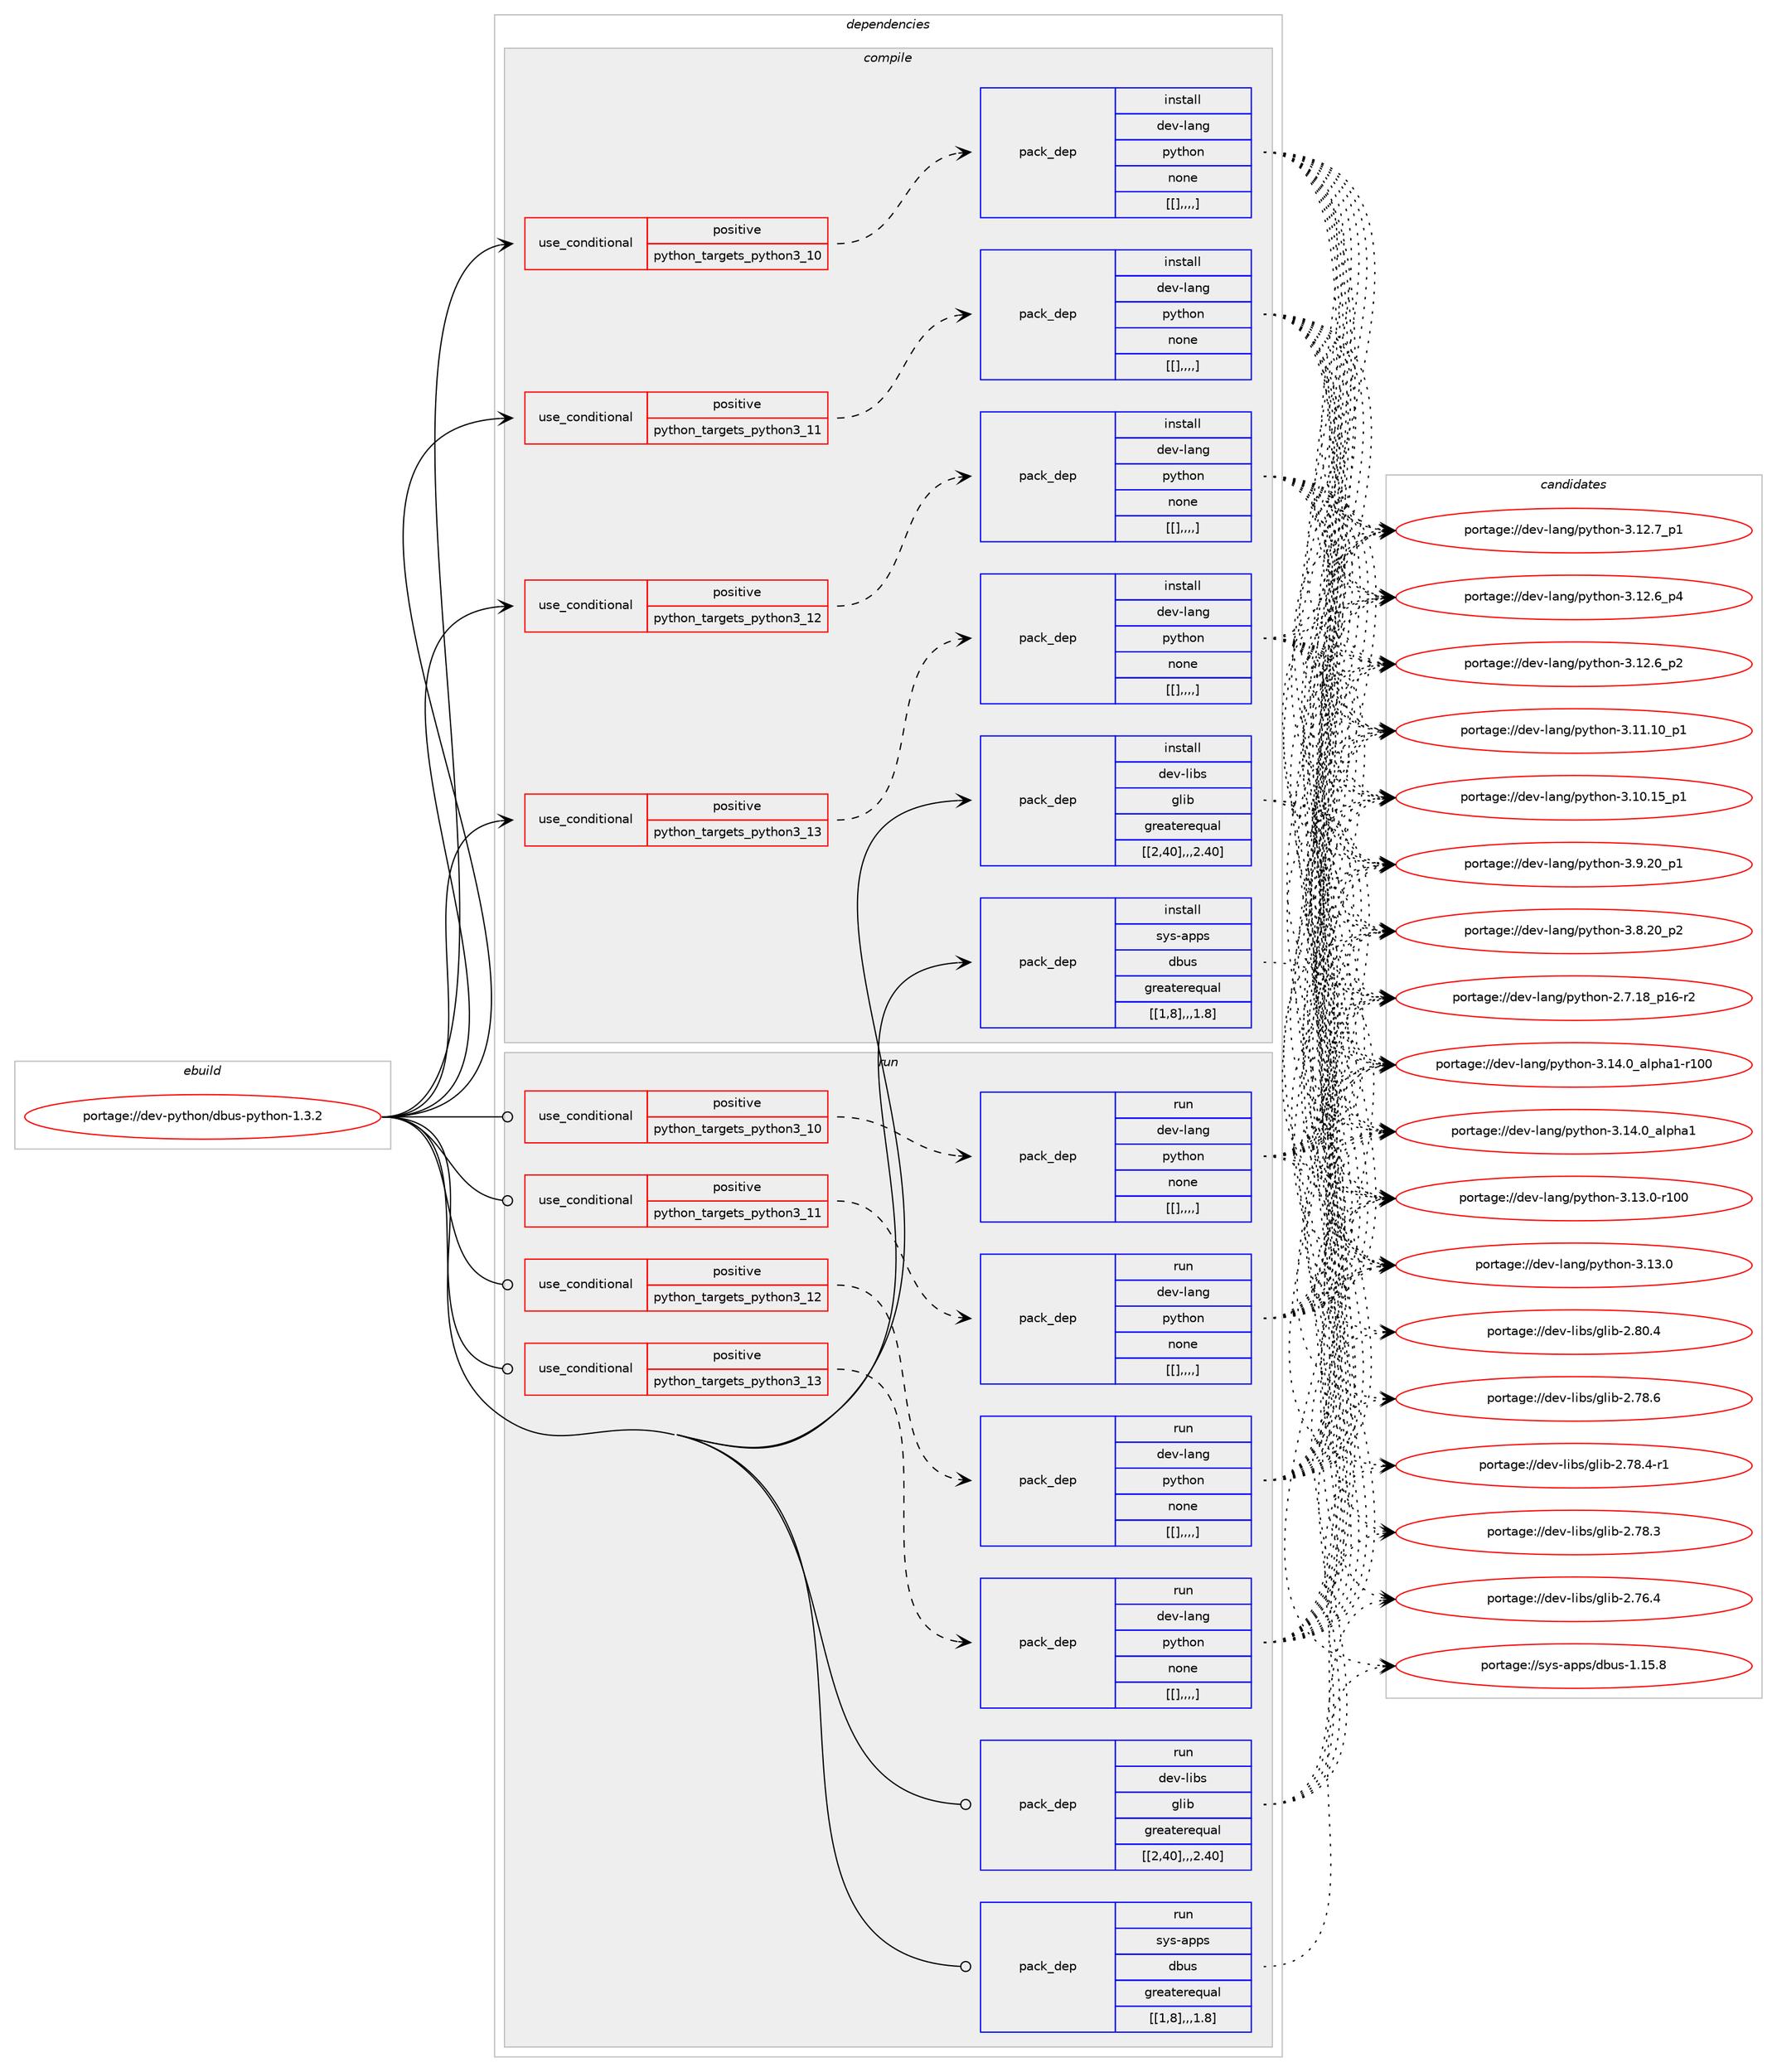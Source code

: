 digraph prolog {

# *************
# Graph options
# *************

newrank=true;
concentrate=true;
compound=true;
graph [rankdir=LR,fontname=Helvetica,fontsize=10,ranksep=1.5];#, ranksep=2.5, nodesep=0.2];
edge  [arrowhead=vee];
node  [fontname=Helvetica,fontsize=10];

# **********
# The ebuild
# **********

subgraph cluster_leftcol {
color=gray;
label=<<i>ebuild</i>>;
id [label="portage://dev-python/dbus-python-1.3.2", color=red, width=4, href="../dev-python/dbus-python-1.3.2.svg"];
}

# ****************
# The dependencies
# ****************

subgraph cluster_midcol {
color=gray;
label=<<i>dependencies</i>>;
subgraph cluster_compile {
fillcolor="#eeeeee";
style=filled;
label=<<i>compile</i>>;
subgraph cond34292 {
dependency150298 [label=<<TABLE BORDER="0" CELLBORDER="1" CELLSPACING="0" CELLPADDING="4"><TR><TD ROWSPAN="3" CELLPADDING="10">use_conditional</TD></TR><TR><TD>positive</TD></TR><TR><TD>python_targets_python3_10</TD></TR></TABLE>>, shape=none, color=red];
subgraph pack114702 {
dependency150335 [label=<<TABLE BORDER="0" CELLBORDER="1" CELLSPACING="0" CELLPADDING="4" WIDTH="220"><TR><TD ROWSPAN="6" CELLPADDING="30">pack_dep</TD></TR><TR><TD WIDTH="110">install</TD></TR><TR><TD>dev-lang</TD></TR><TR><TD>python</TD></TR><TR><TD>none</TD></TR><TR><TD>[[],,,,]</TD></TR></TABLE>>, shape=none, color=blue];
}
dependency150298:e -> dependency150335:w [weight=20,style="dashed",arrowhead="vee"];
}
id:e -> dependency150298:w [weight=20,style="solid",arrowhead="vee"];
subgraph cond34330 {
dependency150417 [label=<<TABLE BORDER="0" CELLBORDER="1" CELLSPACING="0" CELLPADDING="4"><TR><TD ROWSPAN="3" CELLPADDING="10">use_conditional</TD></TR><TR><TD>positive</TD></TR><TR><TD>python_targets_python3_11</TD></TR></TABLE>>, shape=none, color=red];
subgraph pack114767 {
dependency150437 [label=<<TABLE BORDER="0" CELLBORDER="1" CELLSPACING="0" CELLPADDING="4" WIDTH="220"><TR><TD ROWSPAN="6" CELLPADDING="30">pack_dep</TD></TR><TR><TD WIDTH="110">install</TD></TR><TR><TD>dev-lang</TD></TR><TR><TD>python</TD></TR><TR><TD>none</TD></TR><TR><TD>[[],,,,]</TD></TR></TABLE>>, shape=none, color=blue];
}
dependency150417:e -> dependency150437:w [weight=20,style="dashed",arrowhead="vee"];
}
id:e -> dependency150417:w [weight=20,style="solid",arrowhead="vee"];
subgraph cond34370 {
dependency150482 [label=<<TABLE BORDER="0" CELLBORDER="1" CELLSPACING="0" CELLPADDING="4"><TR><TD ROWSPAN="3" CELLPADDING="10">use_conditional</TD></TR><TR><TD>positive</TD></TR><TR><TD>python_targets_python3_12</TD></TR></TABLE>>, shape=none, color=red];
subgraph pack114794 {
dependency150485 [label=<<TABLE BORDER="0" CELLBORDER="1" CELLSPACING="0" CELLPADDING="4" WIDTH="220"><TR><TD ROWSPAN="6" CELLPADDING="30">pack_dep</TD></TR><TR><TD WIDTH="110">install</TD></TR><TR><TD>dev-lang</TD></TR><TR><TD>python</TD></TR><TR><TD>none</TD></TR><TR><TD>[[],,,,]</TD></TR></TABLE>>, shape=none, color=blue];
}
dependency150482:e -> dependency150485:w [weight=20,style="dashed",arrowhead="vee"];
}
id:e -> dependency150482:w [weight=20,style="solid",arrowhead="vee"];
subgraph cond34398 {
dependency150530 [label=<<TABLE BORDER="0" CELLBORDER="1" CELLSPACING="0" CELLPADDING="4"><TR><TD ROWSPAN="3" CELLPADDING="10">use_conditional</TD></TR><TR><TD>positive</TD></TR><TR><TD>python_targets_python3_13</TD></TR></TABLE>>, shape=none, color=red];
subgraph pack114869 {
dependency150622 [label=<<TABLE BORDER="0" CELLBORDER="1" CELLSPACING="0" CELLPADDING="4" WIDTH="220"><TR><TD ROWSPAN="6" CELLPADDING="30">pack_dep</TD></TR><TR><TD WIDTH="110">install</TD></TR><TR><TD>dev-lang</TD></TR><TR><TD>python</TD></TR><TR><TD>none</TD></TR><TR><TD>[[],,,,]</TD></TR></TABLE>>, shape=none, color=blue];
}
dependency150530:e -> dependency150622:w [weight=20,style="dashed",arrowhead="vee"];
}
id:e -> dependency150530:w [weight=20,style="solid",arrowhead="vee"];
subgraph pack114873 {
dependency150648 [label=<<TABLE BORDER="0" CELLBORDER="1" CELLSPACING="0" CELLPADDING="4" WIDTH="220"><TR><TD ROWSPAN="6" CELLPADDING="30">pack_dep</TD></TR><TR><TD WIDTH="110">install</TD></TR><TR><TD>dev-libs</TD></TR><TR><TD>glib</TD></TR><TR><TD>greaterequal</TD></TR><TR><TD>[[2,40],,,2.40]</TD></TR></TABLE>>, shape=none, color=blue];
}
id:e -> dependency150648:w [weight=20,style="solid",arrowhead="vee"];
subgraph pack114908 {
dependency150690 [label=<<TABLE BORDER="0" CELLBORDER="1" CELLSPACING="0" CELLPADDING="4" WIDTH="220"><TR><TD ROWSPAN="6" CELLPADDING="30">pack_dep</TD></TR><TR><TD WIDTH="110">install</TD></TR><TR><TD>sys-apps</TD></TR><TR><TD>dbus</TD></TR><TR><TD>greaterequal</TD></TR><TR><TD>[[1,8],,,1.8]</TD></TR></TABLE>>, shape=none, color=blue];
}
id:e -> dependency150690:w [weight=20,style="solid",arrowhead="vee"];
}
subgraph cluster_compileandrun {
fillcolor="#eeeeee";
style=filled;
label=<<i>compile and run</i>>;
}
subgraph cluster_run {
fillcolor="#eeeeee";
style=filled;
label=<<i>run</i>>;
subgraph cond34480 {
dependency150698 [label=<<TABLE BORDER="0" CELLBORDER="1" CELLSPACING="0" CELLPADDING="4"><TR><TD ROWSPAN="3" CELLPADDING="10">use_conditional</TD></TR><TR><TD>positive</TD></TR><TR><TD>python_targets_python3_10</TD></TR></TABLE>>, shape=none, color=red];
subgraph pack114913 {
dependency150700 [label=<<TABLE BORDER="0" CELLBORDER="1" CELLSPACING="0" CELLPADDING="4" WIDTH="220"><TR><TD ROWSPAN="6" CELLPADDING="30">pack_dep</TD></TR><TR><TD WIDTH="110">run</TD></TR><TR><TD>dev-lang</TD></TR><TR><TD>python</TD></TR><TR><TD>none</TD></TR><TR><TD>[[],,,,]</TD></TR></TABLE>>, shape=none, color=blue];
}
dependency150698:e -> dependency150700:w [weight=20,style="dashed",arrowhead="vee"];
}
id:e -> dependency150698:w [weight=20,style="solid",arrowhead="odot"];
subgraph cond34482 {
dependency150704 [label=<<TABLE BORDER="0" CELLBORDER="1" CELLSPACING="0" CELLPADDING="4"><TR><TD ROWSPAN="3" CELLPADDING="10">use_conditional</TD></TR><TR><TD>positive</TD></TR><TR><TD>python_targets_python3_11</TD></TR></TABLE>>, shape=none, color=red];
subgraph pack114925 {
dependency150726 [label=<<TABLE BORDER="0" CELLBORDER="1" CELLSPACING="0" CELLPADDING="4" WIDTH="220"><TR><TD ROWSPAN="6" CELLPADDING="30">pack_dep</TD></TR><TR><TD WIDTH="110">run</TD></TR><TR><TD>dev-lang</TD></TR><TR><TD>python</TD></TR><TR><TD>none</TD></TR><TR><TD>[[],,,,]</TD></TR></TABLE>>, shape=none, color=blue];
}
dependency150704:e -> dependency150726:w [weight=20,style="dashed",arrowhead="vee"];
}
id:e -> dependency150704:w [weight=20,style="solid",arrowhead="odot"];
subgraph cond34505 {
dependency150810 [label=<<TABLE BORDER="0" CELLBORDER="1" CELLSPACING="0" CELLPADDING="4"><TR><TD ROWSPAN="3" CELLPADDING="10">use_conditional</TD></TR><TR><TD>positive</TD></TR><TR><TD>python_targets_python3_12</TD></TR></TABLE>>, shape=none, color=red];
subgraph pack114978 {
dependency150814 [label=<<TABLE BORDER="0" CELLBORDER="1" CELLSPACING="0" CELLPADDING="4" WIDTH="220"><TR><TD ROWSPAN="6" CELLPADDING="30">pack_dep</TD></TR><TR><TD WIDTH="110">run</TD></TR><TR><TD>dev-lang</TD></TR><TR><TD>python</TD></TR><TR><TD>none</TD></TR><TR><TD>[[],,,,]</TD></TR></TABLE>>, shape=none, color=blue];
}
dependency150810:e -> dependency150814:w [weight=20,style="dashed",arrowhead="vee"];
}
id:e -> dependency150810:w [weight=20,style="solid",arrowhead="odot"];
subgraph cond34534 {
dependency150819 [label=<<TABLE BORDER="0" CELLBORDER="1" CELLSPACING="0" CELLPADDING="4"><TR><TD ROWSPAN="3" CELLPADDING="10">use_conditional</TD></TR><TR><TD>positive</TD></TR><TR><TD>python_targets_python3_13</TD></TR></TABLE>>, shape=none, color=red];
subgraph pack114982 {
dependency150859 [label=<<TABLE BORDER="0" CELLBORDER="1" CELLSPACING="0" CELLPADDING="4" WIDTH="220"><TR><TD ROWSPAN="6" CELLPADDING="30">pack_dep</TD></TR><TR><TD WIDTH="110">run</TD></TR><TR><TD>dev-lang</TD></TR><TR><TD>python</TD></TR><TR><TD>none</TD></TR><TR><TD>[[],,,,]</TD></TR></TABLE>>, shape=none, color=blue];
}
dependency150819:e -> dependency150859:w [weight=20,style="dashed",arrowhead="vee"];
}
id:e -> dependency150819:w [weight=20,style="solid",arrowhead="odot"];
subgraph pack115012 {
dependency150882 [label=<<TABLE BORDER="0" CELLBORDER="1" CELLSPACING="0" CELLPADDING="4" WIDTH="220"><TR><TD ROWSPAN="6" CELLPADDING="30">pack_dep</TD></TR><TR><TD WIDTH="110">run</TD></TR><TR><TD>dev-libs</TD></TR><TR><TD>glib</TD></TR><TR><TD>greaterequal</TD></TR><TR><TD>[[2,40],,,2.40]</TD></TR></TABLE>>, shape=none, color=blue];
}
id:e -> dependency150882:w [weight=20,style="solid",arrowhead="odot"];
subgraph pack115051 {
dependency150947 [label=<<TABLE BORDER="0" CELLBORDER="1" CELLSPACING="0" CELLPADDING="4" WIDTH="220"><TR><TD ROWSPAN="6" CELLPADDING="30">pack_dep</TD></TR><TR><TD WIDTH="110">run</TD></TR><TR><TD>sys-apps</TD></TR><TR><TD>dbus</TD></TR><TR><TD>greaterequal</TD></TR><TR><TD>[[1,8],,,1.8]</TD></TR></TABLE>>, shape=none, color=blue];
}
id:e -> dependency150947:w [weight=20,style="solid",arrowhead="odot"];
}
}

# **************
# The candidates
# **************

subgraph cluster_choices {
rank=same;
color=gray;
label=<<i>candidates</i>>;

subgraph choice114851 {
color=black;
nodesep=1;
choice100101118451089711010347112121116104111110455146495246489597108112104974945114494848 [label="portage://dev-lang/python-3.14.0_alpha1-r100", color=red, width=4,href="../dev-lang/python-3.14.0_alpha1-r100.svg"];
choice1001011184510897110103471121211161041111104551464952464895971081121049749 [label="portage://dev-lang/python-3.14.0_alpha1", color=red, width=4,href="../dev-lang/python-3.14.0_alpha1.svg"];
choice1001011184510897110103471121211161041111104551464951464845114494848 [label="portage://dev-lang/python-3.13.0-r100", color=red, width=4,href="../dev-lang/python-3.13.0-r100.svg"];
choice10010111845108971101034711212111610411111045514649514648 [label="portage://dev-lang/python-3.13.0", color=red, width=4,href="../dev-lang/python-3.13.0.svg"];
choice100101118451089711010347112121116104111110455146495046559511249 [label="portage://dev-lang/python-3.12.7_p1", color=red, width=4,href="../dev-lang/python-3.12.7_p1.svg"];
choice100101118451089711010347112121116104111110455146495046549511252 [label="portage://dev-lang/python-3.12.6_p4", color=red, width=4,href="../dev-lang/python-3.12.6_p4.svg"];
choice100101118451089711010347112121116104111110455146495046549511250 [label="portage://dev-lang/python-3.12.6_p2", color=red, width=4,href="../dev-lang/python-3.12.6_p2.svg"];
choice10010111845108971101034711212111610411111045514649494649489511249 [label="portage://dev-lang/python-3.11.10_p1", color=red, width=4,href="../dev-lang/python-3.11.10_p1.svg"];
choice10010111845108971101034711212111610411111045514649484649539511249 [label="portage://dev-lang/python-3.10.15_p1", color=red, width=4,href="../dev-lang/python-3.10.15_p1.svg"];
choice100101118451089711010347112121116104111110455146574650489511249 [label="portage://dev-lang/python-3.9.20_p1", color=red, width=4,href="../dev-lang/python-3.9.20_p1.svg"];
choice100101118451089711010347112121116104111110455146564650489511250 [label="portage://dev-lang/python-3.8.20_p2", color=red, width=4,href="../dev-lang/python-3.8.20_p2.svg"];
choice100101118451089711010347112121116104111110455046554649569511249544511450 [label="portage://dev-lang/python-2.7.18_p16-r2", color=red, width=4,href="../dev-lang/python-2.7.18_p16-r2.svg"];
dependency150335:e -> choice100101118451089711010347112121116104111110455146495246489597108112104974945114494848:w [style=dotted,weight="100"];
dependency150335:e -> choice1001011184510897110103471121211161041111104551464952464895971081121049749:w [style=dotted,weight="100"];
dependency150335:e -> choice1001011184510897110103471121211161041111104551464951464845114494848:w [style=dotted,weight="100"];
dependency150335:e -> choice10010111845108971101034711212111610411111045514649514648:w [style=dotted,weight="100"];
dependency150335:e -> choice100101118451089711010347112121116104111110455146495046559511249:w [style=dotted,weight="100"];
dependency150335:e -> choice100101118451089711010347112121116104111110455146495046549511252:w [style=dotted,weight="100"];
dependency150335:e -> choice100101118451089711010347112121116104111110455146495046549511250:w [style=dotted,weight="100"];
dependency150335:e -> choice10010111845108971101034711212111610411111045514649494649489511249:w [style=dotted,weight="100"];
dependency150335:e -> choice10010111845108971101034711212111610411111045514649484649539511249:w [style=dotted,weight="100"];
dependency150335:e -> choice100101118451089711010347112121116104111110455146574650489511249:w [style=dotted,weight="100"];
dependency150335:e -> choice100101118451089711010347112121116104111110455146564650489511250:w [style=dotted,weight="100"];
dependency150335:e -> choice100101118451089711010347112121116104111110455046554649569511249544511450:w [style=dotted,weight="100"];
}
subgraph choice114861 {
color=black;
nodesep=1;
choice100101118451089711010347112121116104111110455146495246489597108112104974945114494848 [label="portage://dev-lang/python-3.14.0_alpha1-r100", color=red, width=4,href="../dev-lang/python-3.14.0_alpha1-r100.svg"];
choice1001011184510897110103471121211161041111104551464952464895971081121049749 [label="portage://dev-lang/python-3.14.0_alpha1", color=red, width=4,href="../dev-lang/python-3.14.0_alpha1.svg"];
choice1001011184510897110103471121211161041111104551464951464845114494848 [label="portage://dev-lang/python-3.13.0-r100", color=red, width=4,href="../dev-lang/python-3.13.0-r100.svg"];
choice10010111845108971101034711212111610411111045514649514648 [label="portage://dev-lang/python-3.13.0", color=red, width=4,href="../dev-lang/python-3.13.0.svg"];
choice100101118451089711010347112121116104111110455146495046559511249 [label="portage://dev-lang/python-3.12.7_p1", color=red, width=4,href="../dev-lang/python-3.12.7_p1.svg"];
choice100101118451089711010347112121116104111110455146495046549511252 [label="portage://dev-lang/python-3.12.6_p4", color=red, width=4,href="../dev-lang/python-3.12.6_p4.svg"];
choice100101118451089711010347112121116104111110455146495046549511250 [label="portage://dev-lang/python-3.12.6_p2", color=red, width=4,href="../dev-lang/python-3.12.6_p2.svg"];
choice10010111845108971101034711212111610411111045514649494649489511249 [label="portage://dev-lang/python-3.11.10_p1", color=red, width=4,href="../dev-lang/python-3.11.10_p1.svg"];
choice10010111845108971101034711212111610411111045514649484649539511249 [label="portage://dev-lang/python-3.10.15_p1", color=red, width=4,href="../dev-lang/python-3.10.15_p1.svg"];
choice100101118451089711010347112121116104111110455146574650489511249 [label="portage://dev-lang/python-3.9.20_p1", color=red, width=4,href="../dev-lang/python-3.9.20_p1.svg"];
choice100101118451089711010347112121116104111110455146564650489511250 [label="portage://dev-lang/python-3.8.20_p2", color=red, width=4,href="../dev-lang/python-3.8.20_p2.svg"];
choice100101118451089711010347112121116104111110455046554649569511249544511450 [label="portage://dev-lang/python-2.7.18_p16-r2", color=red, width=4,href="../dev-lang/python-2.7.18_p16-r2.svg"];
dependency150437:e -> choice100101118451089711010347112121116104111110455146495246489597108112104974945114494848:w [style=dotted,weight="100"];
dependency150437:e -> choice1001011184510897110103471121211161041111104551464952464895971081121049749:w [style=dotted,weight="100"];
dependency150437:e -> choice1001011184510897110103471121211161041111104551464951464845114494848:w [style=dotted,weight="100"];
dependency150437:e -> choice10010111845108971101034711212111610411111045514649514648:w [style=dotted,weight="100"];
dependency150437:e -> choice100101118451089711010347112121116104111110455146495046559511249:w [style=dotted,weight="100"];
dependency150437:e -> choice100101118451089711010347112121116104111110455146495046549511252:w [style=dotted,weight="100"];
dependency150437:e -> choice100101118451089711010347112121116104111110455146495046549511250:w [style=dotted,weight="100"];
dependency150437:e -> choice10010111845108971101034711212111610411111045514649494649489511249:w [style=dotted,weight="100"];
dependency150437:e -> choice10010111845108971101034711212111610411111045514649484649539511249:w [style=dotted,weight="100"];
dependency150437:e -> choice100101118451089711010347112121116104111110455146574650489511249:w [style=dotted,weight="100"];
dependency150437:e -> choice100101118451089711010347112121116104111110455146564650489511250:w [style=dotted,weight="100"];
dependency150437:e -> choice100101118451089711010347112121116104111110455046554649569511249544511450:w [style=dotted,weight="100"];
}
subgraph choice114871 {
color=black;
nodesep=1;
choice100101118451089711010347112121116104111110455146495246489597108112104974945114494848 [label="portage://dev-lang/python-3.14.0_alpha1-r100", color=red, width=4,href="../dev-lang/python-3.14.0_alpha1-r100.svg"];
choice1001011184510897110103471121211161041111104551464952464895971081121049749 [label="portage://dev-lang/python-3.14.0_alpha1", color=red, width=4,href="../dev-lang/python-3.14.0_alpha1.svg"];
choice1001011184510897110103471121211161041111104551464951464845114494848 [label="portage://dev-lang/python-3.13.0-r100", color=red, width=4,href="../dev-lang/python-3.13.0-r100.svg"];
choice10010111845108971101034711212111610411111045514649514648 [label="portage://dev-lang/python-3.13.0", color=red, width=4,href="../dev-lang/python-3.13.0.svg"];
choice100101118451089711010347112121116104111110455146495046559511249 [label="portage://dev-lang/python-3.12.7_p1", color=red, width=4,href="../dev-lang/python-3.12.7_p1.svg"];
choice100101118451089711010347112121116104111110455146495046549511252 [label="portage://dev-lang/python-3.12.6_p4", color=red, width=4,href="../dev-lang/python-3.12.6_p4.svg"];
choice100101118451089711010347112121116104111110455146495046549511250 [label="portage://dev-lang/python-3.12.6_p2", color=red, width=4,href="../dev-lang/python-3.12.6_p2.svg"];
choice10010111845108971101034711212111610411111045514649494649489511249 [label="portage://dev-lang/python-3.11.10_p1", color=red, width=4,href="../dev-lang/python-3.11.10_p1.svg"];
choice10010111845108971101034711212111610411111045514649484649539511249 [label="portage://dev-lang/python-3.10.15_p1", color=red, width=4,href="../dev-lang/python-3.10.15_p1.svg"];
choice100101118451089711010347112121116104111110455146574650489511249 [label="portage://dev-lang/python-3.9.20_p1", color=red, width=4,href="../dev-lang/python-3.9.20_p1.svg"];
choice100101118451089711010347112121116104111110455146564650489511250 [label="portage://dev-lang/python-3.8.20_p2", color=red, width=4,href="../dev-lang/python-3.8.20_p2.svg"];
choice100101118451089711010347112121116104111110455046554649569511249544511450 [label="portage://dev-lang/python-2.7.18_p16-r2", color=red, width=4,href="../dev-lang/python-2.7.18_p16-r2.svg"];
dependency150485:e -> choice100101118451089711010347112121116104111110455146495246489597108112104974945114494848:w [style=dotted,weight="100"];
dependency150485:e -> choice1001011184510897110103471121211161041111104551464952464895971081121049749:w [style=dotted,weight="100"];
dependency150485:e -> choice1001011184510897110103471121211161041111104551464951464845114494848:w [style=dotted,weight="100"];
dependency150485:e -> choice10010111845108971101034711212111610411111045514649514648:w [style=dotted,weight="100"];
dependency150485:e -> choice100101118451089711010347112121116104111110455146495046559511249:w [style=dotted,weight="100"];
dependency150485:e -> choice100101118451089711010347112121116104111110455146495046549511252:w [style=dotted,weight="100"];
dependency150485:e -> choice100101118451089711010347112121116104111110455146495046549511250:w [style=dotted,weight="100"];
dependency150485:e -> choice10010111845108971101034711212111610411111045514649494649489511249:w [style=dotted,weight="100"];
dependency150485:e -> choice10010111845108971101034711212111610411111045514649484649539511249:w [style=dotted,weight="100"];
dependency150485:e -> choice100101118451089711010347112121116104111110455146574650489511249:w [style=dotted,weight="100"];
dependency150485:e -> choice100101118451089711010347112121116104111110455146564650489511250:w [style=dotted,weight="100"];
dependency150485:e -> choice100101118451089711010347112121116104111110455046554649569511249544511450:w [style=dotted,weight="100"];
}
subgraph choice114901 {
color=black;
nodesep=1;
choice100101118451089711010347112121116104111110455146495246489597108112104974945114494848 [label="portage://dev-lang/python-3.14.0_alpha1-r100", color=red, width=4,href="../dev-lang/python-3.14.0_alpha1-r100.svg"];
choice1001011184510897110103471121211161041111104551464952464895971081121049749 [label="portage://dev-lang/python-3.14.0_alpha1", color=red, width=4,href="../dev-lang/python-3.14.0_alpha1.svg"];
choice1001011184510897110103471121211161041111104551464951464845114494848 [label="portage://dev-lang/python-3.13.0-r100", color=red, width=4,href="../dev-lang/python-3.13.0-r100.svg"];
choice10010111845108971101034711212111610411111045514649514648 [label="portage://dev-lang/python-3.13.0", color=red, width=4,href="../dev-lang/python-3.13.0.svg"];
choice100101118451089711010347112121116104111110455146495046559511249 [label="portage://dev-lang/python-3.12.7_p1", color=red, width=4,href="../dev-lang/python-3.12.7_p1.svg"];
choice100101118451089711010347112121116104111110455146495046549511252 [label="portage://dev-lang/python-3.12.6_p4", color=red, width=4,href="../dev-lang/python-3.12.6_p4.svg"];
choice100101118451089711010347112121116104111110455146495046549511250 [label="portage://dev-lang/python-3.12.6_p2", color=red, width=4,href="../dev-lang/python-3.12.6_p2.svg"];
choice10010111845108971101034711212111610411111045514649494649489511249 [label="portage://dev-lang/python-3.11.10_p1", color=red, width=4,href="../dev-lang/python-3.11.10_p1.svg"];
choice10010111845108971101034711212111610411111045514649484649539511249 [label="portage://dev-lang/python-3.10.15_p1", color=red, width=4,href="../dev-lang/python-3.10.15_p1.svg"];
choice100101118451089711010347112121116104111110455146574650489511249 [label="portage://dev-lang/python-3.9.20_p1", color=red, width=4,href="../dev-lang/python-3.9.20_p1.svg"];
choice100101118451089711010347112121116104111110455146564650489511250 [label="portage://dev-lang/python-3.8.20_p2", color=red, width=4,href="../dev-lang/python-3.8.20_p2.svg"];
choice100101118451089711010347112121116104111110455046554649569511249544511450 [label="portage://dev-lang/python-2.7.18_p16-r2", color=red, width=4,href="../dev-lang/python-2.7.18_p16-r2.svg"];
dependency150622:e -> choice100101118451089711010347112121116104111110455146495246489597108112104974945114494848:w [style=dotted,weight="100"];
dependency150622:e -> choice1001011184510897110103471121211161041111104551464952464895971081121049749:w [style=dotted,weight="100"];
dependency150622:e -> choice1001011184510897110103471121211161041111104551464951464845114494848:w [style=dotted,weight="100"];
dependency150622:e -> choice10010111845108971101034711212111610411111045514649514648:w [style=dotted,weight="100"];
dependency150622:e -> choice100101118451089711010347112121116104111110455146495046559511249:w [style=dotted,weight="100"];
dependency150622:e -> choice100101118451089711010347112121116104111110455146495046549511252:w [style=dotted,weight="100"];
dependency150622:e -> choice100101118451089711010347112121116104111110455146495046549511250:w [style=dotted,weight="100"];
dependency150622:e -> choice10010111845108971101034711212111610411111045514649494649489511249:w [style=dotted,weight="100"];
dependency150622:e -> choice10010111845108971101034711212111610411111045514649484649539511249:w [style=dotted,weight="100"];
dependency150622:e -> choice100101118451089711010347112121116104111110455146574650489511249:w [style=dotted,weight="100"];
dependency150622:e -> choice100101118451089711010347112121116104111110455146564650489511250:w [style=dotted,weight="100"];
dependency150622:e -> choice100101118451089711010347112121116104111110455046554649569511249544511450:w [style=dotted,weight="100"];
}
subgraph choice114921 {
color=black;
nodesep=1;
choice1001011184510810598115471031081059845504656484652 [label="portage://dev-libs/glib-2.80.4", color=red, width=4,href="../dev-libs/glib-2.80.4.svg"];
choice1001011184510810598115471031081059845504655564654 [label="portage://dev-libs/glib-2.78.6", color=red, width=4,href="../dev-libs/glib-2.78.6.svg"];
choice10010111845108105981154710310810598455046555646524511449 [label="portage://dev-libs/glib-2.78.4-r1", color=red, width=4,href="../dev-libs/glib-2.78.4-r1.svg"];
choice1001011184510810598115471031081059845504655564651 [label="portage://dev-libs/glib-2.78.3", color=red, width=4,href="../dev-libs/glib-2.78.3.svg"];
choice1001011184510810598115471031081059845504655544652 [label="portage://dev-libs/glib-2.76.4", color=red, width=4,href="../dev-libs/glib-2.76.4.svg"];
dependency150648:e -> choice1001011184510810598115471031081059845504656484652:w [style=dotted,weight="100"];
dependency150648:e -> choice1001011184510810598115471031081059845504655564654:w [style=dotted,weight="100"];
dependency150648:e -> choice10010111845108105981154710310810598455046555646524511449:w [style=dotted,weight="100"];
dependency150648:e -> choice1001011184510810598115471031081059845504655564651:w [style=dotted,weight="100"];
dependency150648:e -> choice1001011184510810598115471031081059845504655544652:w [style=dotted,weight="100"];
}
subgraph choice114943 {
color=black;
nodesep=1;
choice1151211154597112112115471009811711545494649534656 [label="portage://sys-apps/dbus-1.15.8", color=red, width=4,href="../sys-apps/dbus-1.15.8.svg"];
dependency150690:e -> choice1151211154597112112115471009811711545494649534656:w [style=dotted,weight="100"];
}
subgraph choice114957 {
color=black;
nodesep=1;
choice100101118451089711010347112121116104111110455146495246489597108112104974945114494848 [label="portage://dev-lang/python-3.14.0_alpha1-r100", color=red, width=4,href="../dev-lang/python-3.14.0_alpha1-r100.svg"];
choice1001011184510897110103471121211161041111104551464952464895971081121049749 [label="portage://dev-lang/python-3.14.0_alpha1", color=red, width=4,href="../dev-lang/python-3.14.0_alpha1.svg"];
choice1001011184510897110103471121211161041111104551464951464845114494848 [label="portage://dev-lang/python-3.13.0-r100", color=red, width=4,href="../dev-lang/python-3.13.0-r100.svg"];
choice10010111845108971101034711212111610411111045514649514648 [label="portage://dev-lang/python-3.13.0", color=red, width=4,href="../dev-lang/python-3.13.0.svg"];
choice100101118451089711010347112121116104111110455146495046559511249 [label="portage://dev-lang/python-3.12.7_p1", color=red, width=4,href="../dev-lang/python-3.12.7_p1.svg"];
choice100101118451089711010347112121116104111110455146495046549511252 [label="portage://dev-lang/python-3.12.6_p4", color=red, width=4,href="../dev-lang/python-3.12.6_p4.svg"];
choice100101118451089711010347112121116104111110455146495046549511250 [label="portage://dev-lang/python-3.12.6_p2", color=red, width=4,href="../dev-lang/python-3.12.6_p2.svg"];
choice10010111845108971101034711212111610411111045514649494649489511249 [label="portage://dev-lang/python-3.11.10_p1", color=red, width=4,href="../dev-lang/python-3.11.10_p1.svg"];
choice10010111845108971101034711212111610411111045514649484649539511249 [label="portage://dev-lang/python-3.10.15_p1", color=red, width=4,href="../dev-lang/python-3.10.15_p1.svg"];
choice100101118451089711010347112121116104111110455146574650489511249 [label="portage://dev-lang/python-3.9.20_p1", color=red, width=4,href="../dev-lang/python-3.9.20_p1.svg"];
choice100101118451089711010347112121116104111110455146564650489511250 [label="portage://dev-lang/python-3.8.20_p2", color=red, width=4,href="../dev-lang/python-3.8.20_p2.svg"];
choice100101118451089711010347112121116104111110455046554649569511249544511450 [label="portage://dev-lang/python-2.7.18_p16-r2", color=red, width=4,href="../dev-lang/python-2.7.18_p16-r2.svg"];
dependency150700:e -> choice100101118451089711010347112121116104111110455146495246489597108112104974945114494848:w [style=dotted,weight="100"];
dependency150700:e -> choice1001011184510897110103471121211161041111104551464952464895971081121049749:w [style=dotted,weight="100"];
dependency150700:e -> choice1001011184510897110103471121211161041111104551464951464845114494848:w [style=dotted,weight="100"];
dependency150700:e -> choice10010111845108971101034711212111610411111045514649514648:w [style=dotted,weight="100"];
dependency150700:e -> choice100101118451089711010347112121116104111110455146495046559511249:w [style=dotted,weight="100"];
dependency150700:e -> choice100101118451089711010347112121116104111110455146495046549511252:w [style=dotted,weight="100"];
dependency150700:e -> choice100101118451089711010347112121116104111110455146495046549511250:w [style=dotted,weight="100"];
dependency150700:e -> choice10010111845108971101034711212111610411111045514649494649489511249:w [style=dotted,weight="100"];
dependency150700:e -> choice10010111845108971101034711212111610411111045514649484649539511249:w [style=dotted,weight="100"];
dependency150700:e -> choice100101118451089711010347112121116104111110455146574650489511249:w [style=dotted,weight="100"];
dependency150700:e -> choice100101118451089711010347112121116104111110455146564650489511250:w [style=dotted,weight="100"];
dependency150700:e -> choice100101118451089711010347112121116104111110455046554649569511249544511450:w [style=dotted,weight="100"];
}
subgraph choice114967 {
color=black;
nodesep=1;
choice100101118451089711010347112121116104111110455146495246489597108112104974945114494848 [label="portage://dev-lang/python-3.14.0_alpha1-r100", color=red, width=4,href="../dev-lang/python-3.14.0_alpha1-r100.svg"];
choice1001011184510897110103471121211161041111104551464952464895971081121049749 [label="portage://dev-lang/python-3.14.0_alpha1", color=red, width=4,href="../dev-lang/python-3.14.0_alpha1.svg"];
choice1001011184510897110103471121211161041111104551464951464845114494848 [label="portage://dev-lang/python-3.13.0-r100", color=red, width=4,href="../dev-lang/python-3.13.0-r100.svg"];
choice10010111845108971101034711212111610411111045514649514648 [label="portage://dev-lang/python-3.13.0", color=red, width=4,href="../dev-lang/python-3.13.0.svg"];
choice100101118451089711010347112121116104111110455146495046559511249 [label="portage://dev-lang/python-3.12.7_p1", color=red, width=4,href="../dev-lang/python-3.12.7_p1.svg"];
choice100101118451089711010347112121116104111110455146495046549511252 [label="portage://dev-lang/python-3.12.6_p4", color=red, width=4,href="../dev-lang/python-3.12.6_p4.svg"];
choice100101118451089711010347112121116104111110455146495046549511250 [label="portage://dev-lang/python-3.12.6_p2", color=red, width=4,href="../dev-lang/python-3.12.6_p2.svg"];
choice10010111845108971101034711212111610411111045514649494649489511249 [label="portage://dev-lang/python-3.11.10_p1", color=red, width=4,href="../dev-lang/python-3.11.10_p1.svg"];
choice10010111845108971101034711212111610411111045514649484649539511249 [label="portage://dev-lang/python-3.10.15_p1", color=red, width=4,href="../dev-lang/python-3.10.15_p1.svg"];
choice100101118451089711010347112121116104111110455146574650489511249 [label="portage://dev-lang/python-3.9.20_p1", color=red, width=4,href="../dev-lang/python-3.9.20_p1.svg"];
choice100101118451089711010347112121116104111110455146564650489511250 [label="portage://dev-lang/python-3.8.20_p2", color=red, width=4,href="../dev-lang/python-3.8.20_p2.svg"];
choice100101118451089711010347112121116104111110455046554649569511249544511450 [label="portage://dev-lang/python-2.7.18_p16-r2", color=red, width=4,href="../dev-lang/python-2.7.18_p16-r2.svg"];
dependency150726:e -> choice100101118451089711010347112121116104111110455146495246489597108112104974945114494848:w [style=dotted,weight="100"];
dependency150726:e -> choice1001011184510897110103471121211161041111104551464952464895971081121049749:w [style=dotted,weight="100"];
dependency150726:e -> choice1001011184510897110103471121211161041111104551464951464845114494848:w [style=dotted,weight="100"];
dependency150726:e -> choice10010111845108971101034711212111610411111045514649514648:w [style=dotted,weight="100"];
dependency150726:e -> choice100101118451089711010347112121116104111110455146495046559511249:w [style=dotted,weight="100"];
dependency150726:e -> choice100101118451089711010347112121116104111110455146495046549511252:w [style=dotted,weight="100"];
dependency150726:e -> choice100101118451089711010347112121116104111110455146495046549511250:w [style=dotted,weight="100"];
dependency150726:e -> choice10010111845108971101034711212111610411111045514649494649489511249:w [style=dotted,weight="100"];
dependency150726:e -> choice10010111845108971101034711212111610411111045514649484649539511249:w [style=dotted,weight="100"];
dependency150726:e -> choice100101118451089711010347112121116104111110455146574650489511249:w [style=dotted,weight="100"];
dependency150726:e -> choice100101118451089711010347112121116104111110455146564650489511250:w [style=dotted,weight="100"];
dependency150726:e -> choice100101118451089711010347112121116104111110455046554649569511249544511450:w [style=dotted,weight="100"];
}
subgraph choice115016 {
color=black;
nodesep=1;
choice100101118451089711010347112121116104111110455146495246489597108112104974945114494848 [label="portage://dev-lang/python-3.14.0_alpha1-r100", color=red, width=4,href="../dev-lang/python-3.14.0_alpha1-r100.svg"];
choice1001011184510897110103471121211161041111104551464952464895971081121049749 [label="portage://dev-lang/python-3.14.0_alpha1", color=red, width=4,href="../dev-lang/python-3.14.0_alpha1.svg"];
choice1001011184510897110103471121211161041111104551464951464845114494848 [label="portage://dev-lang/python-3.13.0-r100", color=red, width=4,href="../dev-lang/python-3.13.0-r100.svg"];
choice10010111845108971101034711212111610411111045514649514648 [label="portage://dev-lang/python-3.13.0", color=red, width=4,href="../dev-lang/python-3.13.0.svg"];
choice100101118451089711010347112121116104111110455146495046559511249 [label="portage://dev-lang/python-3.12.7_p1", color=red, width=4,href="../dev-lang/python-3.12.7_p1.svg"];
choice100101118451089711010347112121116104111110455146495046549511252 [label="portage://dev-lang/python-3.12.6_p4", color=red, width=4,href="../dev-lang/python-3.12.6_p4.svg"];
choice100101118451089711010347112121116104111110455146495046549511250 [label="portage://dev-lang/python-3.12.6_p2", color=red, width=4,href="../dev-lang/python-3.12.6_p2.svg"];
choice10010111845108971101034711212111610411111045514649494649489511249 [label="portage://dev-lang/python-3.11.10_p1", color=red, width=4,href="../dev-lang/python-3.11.10_p1.svg"];
choice10010111845108971101034711212111610411111045514649484649539511249 [label="portage://dev-lang/python-3.10.15_p1", color=red, width=4,href="../dev-lang/python-3.10.15_p1.svg"];
choice100101118451089711010347112121116104111110455146574650489511249 [label="portage://dev-lang/python-3.9.20_p1", color=red, width=4,href="../dev-lang/python-3.9.20_p1.svg"];
choice100101118451089711010347112121116104111110455146564650489511250 [label="portage://dev-lang/python-3.8.20_p2", color=red, width=4,href="../dev-lang/python-3.8.20_p2.svg"];
choice100101118451089711010347112121116104111110455046554649569511249544511450 [label="portage://dev-lang/python-2.7.18_p16-r2", color=red, width=4,href="../dev-lang/python-2.7.18_p16-r2.svg"];
dependency150814:e -> choice100101118451089711010347112121116104111110455146495246489597108112104974945114494848:w [style=dotted,weight="100"];
dependency150814:e -> choice1001011184510897110103471121211161041111104551464952464895971081121049749:w [style=dotted,weight="100"];
dependency150814:e -> choice1001011184510897110103471121211161041111104551464951464845114494848:w [style=dotted,weight="100"];
dependency150814:e -> choice10010111845108971101034711212111610411111045514649514648:w [style=dotted,weight="100"];
dependency150814:e -> choice100101118451089711010347112121116104111110455146495046559511249:w [style=dotted,weight="100"];
dependency150814:e -> choice100101118451089711010347112121116104111110455146495046549511252:w [style=dotted,weight="100"];
dependency150814:e -> choice100101118451089711010347112121116104111110455146495046549511250:w [style=dotted,weight="100"];
dependency150814:e -> choice10010111845108971101034711212111610411111045514649494649489511249:w [style=dotted,weight="100"];
dependency150814:e -> choice10010111845108971101034711212111610411111045514649484649539511249:w [style=dotted,weight="100"];
dependency150814:e -> choice100101118451089711010347112121116104111110455146574650489511249:w [style=dotted,weight="100"];
dependency150814:e -> choice100101118451089711010347112121116104111110455146564650489511250:w [style=dotted,weight="100"];
dependency150814:e -> choice100101118451089711010347112121116104111110455046554649569511249544511450:w [style=dotted,weight="100"];
}
subgraph choice115028 {
color=black;
nodesep=1;
choice100101118451089711010347112121116104111110455146495246489597108112104974945114494848 [label="portage://dev-lang/python-3.14.0_alpha1-r100", color=red, width=4,href="../dev-lang/python-3.14.0_alpha1-r100.svg"];
choice1001011184510897110103471121211161041111104551464952464895971081121049749 [label="portage://dev-lang/python-3.14.0_alpha1", color=red, width=4,href="../dev-lang/python-3.14.0_alpha1.svg"];
choice1001011184510897110103471121211161041111104551464951464845114494848 [label="portage://dev-lang/python-3.13.0-r100", color=red, width=4,href="../dev-lang/python-3.13.0-r100.svg"];
choice10010111845108971101034711212111610411111045514649514648 [label="portage://dev-lang/python-3.13.0", color=red, width=4,href="../dev-lang/python-3.13.0.svg"];
choice100101118451089711010347112121116104111110455146495046559511249 [label="portage://dev-lang/python-3.12.7_p1", color=red, width=4,href="../dev-lang/python-3.12.7_p1.svg"];
choice100101118451089711010347112121116104111110455146495046549511252 [label="portage://dev-lang/python-3.12.6_p4", color=red, width=4,href="../dev-lang/python-3.12.6_p4.svg"];
choice100101118451089711010347112121116104111110455146495046549511250 [label="portage://dev-lang/python-3.12.6_p2", color=red, width=4,href="../dev-lang/python-3.12.6_p2.svg"];
choice10010111845108971101034711212111610411111045514649494649489511249 [label="portage://dev-lang/python-3.11.10_p1", color=red, width=4,href="../dev-lang/python-3.11.10_p1.svg"];
choice10010111845108971101034711212111610411111045514649484649539511249 [label="portage://dev-lang/python-3.10.15_p1", color=red, width=4,href="../dev-lang/python-3.10.15_p1.svg"];
choice100101118451089711010347112121116104111110455146574650489511249 [label="portage://dev-lang/python-3.9.20_p1", color=red, width=4,href="../dev-lang/python-3.9.20_p1.svg"];
choice100101118451089711010347112121116104111110455146564650489511250 [label="portage://dev-lang/python-3.8.20_p2", color=red, width=4,href="../dev-lang/python-3.8.20_p2.svg"];
choice100101118451089711010347112121116104111110455046554649569511249544511450 [label="portage://dev-lang/python-2.7.18_p16-r2", color=red, width=4,href="../dev-lang/python-2.7.18_p16-r2.svg"];
dependency150859:e -> choice100101118451089711010347112121116104111110455146495246489597108112104974945114494848:w [style=dotted,weight="100"];
dependency150859:e -> choice1001011184510897110103471121211161041111104551464952464895971081121049749:w [style=dotted,weight="100"];
dependency150859:e -> choice1001011184510897110103471121211161041111104551464951464845114494848:w [style=dotted,weight="100"];
dependency150859:e -> choice10010111845108971101034711212111610411111045514649514648:w [style=dotted,weight="100"];
dependency150859:e -> choice100101118451089711010347112121116104111110455146495046559511249:w [style=dotted,weight="100"];
dependency150859:e -> choice100101118451089711010347112121116104111110455146495046549511252:w [style=dotted,weight="100"];
dependency150859:e -> choice100101118451089711010347112121116104111110455146495046549511250:w [style=dotted,weight="100"];
dependency150859:e -> choice10010111845108971101034711212111610411111045514649494649489511249:w [style=dotted,weight="100"];
dependency150859:e -> choice10010111845108971101034711212111610411111045514649484649539511249:w [style=dotted,weight="100"];
dependency150859:e -> choice100101118451089711010347112121116104111110455146574650489511249:w [style=dotted,weight="100"];
dependency150859:e -> choice100101118451089711010347112121116104111110455146564650489511250:w [style=dotted,weight="100"];
dependency150859:e -> choice100101118451089711010347112121116104111110455046554649569511249544511450:w [style=dotted,weight="100"];
}
subgraph choice115042 {
color=black;
nodesep=1;
choice1001011184510810598115471031081059845504656484652 [label="portage://dev-libs/glib-2.80.4", color=red, width=4,href="../dev-libs/glib-2.80.4.svg"];
choice1001011184510810598115471031081059845504655564654 [label="portage://dev-libs/glib-2.78.6", color=red, width=4,href="../dev-libs/glib-2.78.6.svg"];
choice10010111845108105981154710310810598455046555646524511449 [label="portage://dev-libs/glib-2.78.4-r1", color=red, width=4,href="../dev-libs/glib-2.78.4-r1.svg"];
choice1001011184510810598115471031081059845504655564651 [label="portage://dev-libs/glib-2.78.3", color=red, width=4,href="../dev-libs/glib-2.78.3.svg"];
choice1001011184510810598115471031081059845504655544652 [label="portage://dev-libs/glib-2.76.4", color=red, width=4,href="../dev-libs/glib-2.76.4.svg"];
dependency150882:e -> choice1001011184510810598115471031081059845504656484652:w [style=dotted,weight="100"];
dependency150882:e -> choice1001011184510810598115471031081059845504655564654:w [style=dotted,weight="100"];
dependency150882:e -> choice10010111845108105981154710310810598455046555646524511449:w [style=dotted,weight="100"];
dependency150882:e -> choice1001011184510810598115471031081059845504655564651:w [style=dotted,weight="100"];
dependency150882:e -> choice1001011184510810598115471031081059845504655544652:w [style=dotted,weight="100"];
}
subgraph choice115061 {
color=black;
nodesep=1;
choice1151211154597112112115471009811711545494649534656 [label="portage://sys-apps/dbus-1.15.8", color=red, width=4,href="../sys-apps/dbus-1.15.8.svg"];
dependency150947:e -> choice1151211154597112112115471009811711545494649534656:w [style=dotted,weight="100"];
}
}

}
